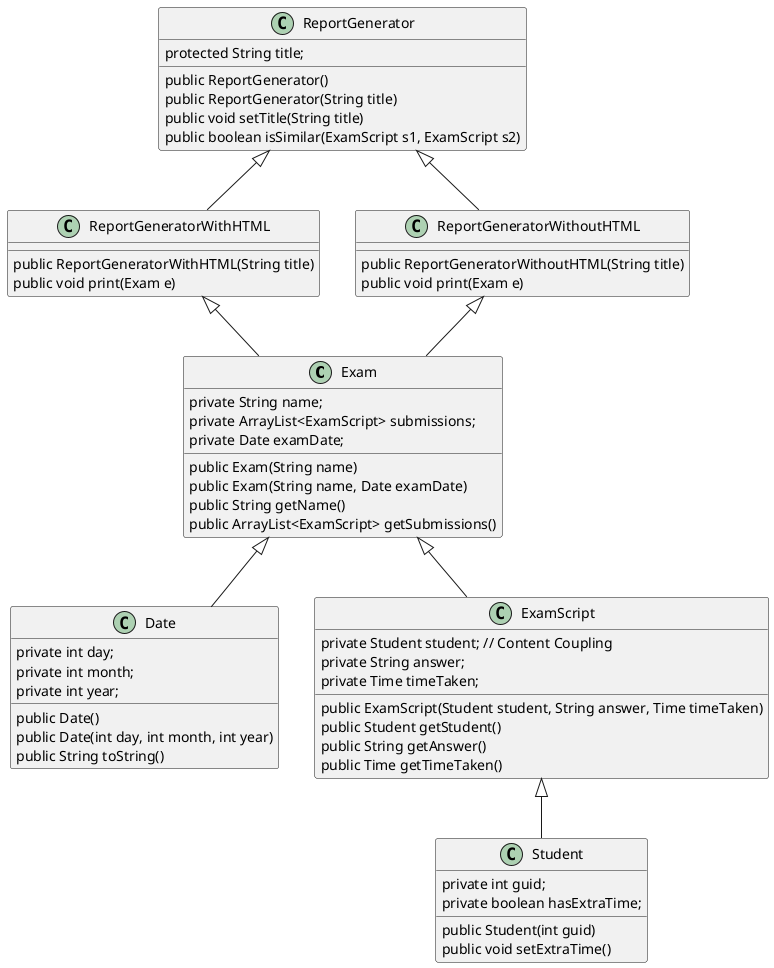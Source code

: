 @startuml
'https://plantuml.com/class-diagram

Exam <|-- Date
ExamScript <|-- Student
Exam <|-- ExamScript
ReportGeneratorWithHTML <|-- Exam
ReportGeneratorWithoutHTML <|-- Exam

class Date {
    private int day;
    private int month;
    private int year;

    public Date()
    public Date(int day, int month, int year)
    public String toString()
}

class Exam {
    private String name;
    private ArrayList<ExamScript> submissions;
    private Date examDate;

    public Exam(String name)
    public Exam(String name, Date examDate)
    public String getName()
    public ArrayList<ExamScript> getSubmissions()
}

class ExamScript {
    private Student student; // Content Coupling
    private String answer;
    private Time timeTaken;

    public ExamScript(Student student, String answer, Time timeTaken)
    public Student getStudent()
    public String getAnswer()
    public Time getTimeTaken()
}

class ReportGenerator {
    protected String title;
    public ReportGenerator()
    public ReportGenerator(String title)
    public void setTitle(String title)
    public boolean isSimilar(ExamScript s1, ExamScript s2)
}

class ReportGeneratorWithHTML extends ReportGenerator {
    public ReportGeneratorWithHTML(String title)
    public void print(Exam e)
}

class ReportGeneratorWithoutHTML extends ReportGenerator {
    public ReportGeneratorWithoutHTML(String title)
    public void print(Exam e)
}

class Student {
    private int guid;
    private boolean hasExtraTime;
    public Student(int guid)
    public void setExtraTime()
}

@enduml
